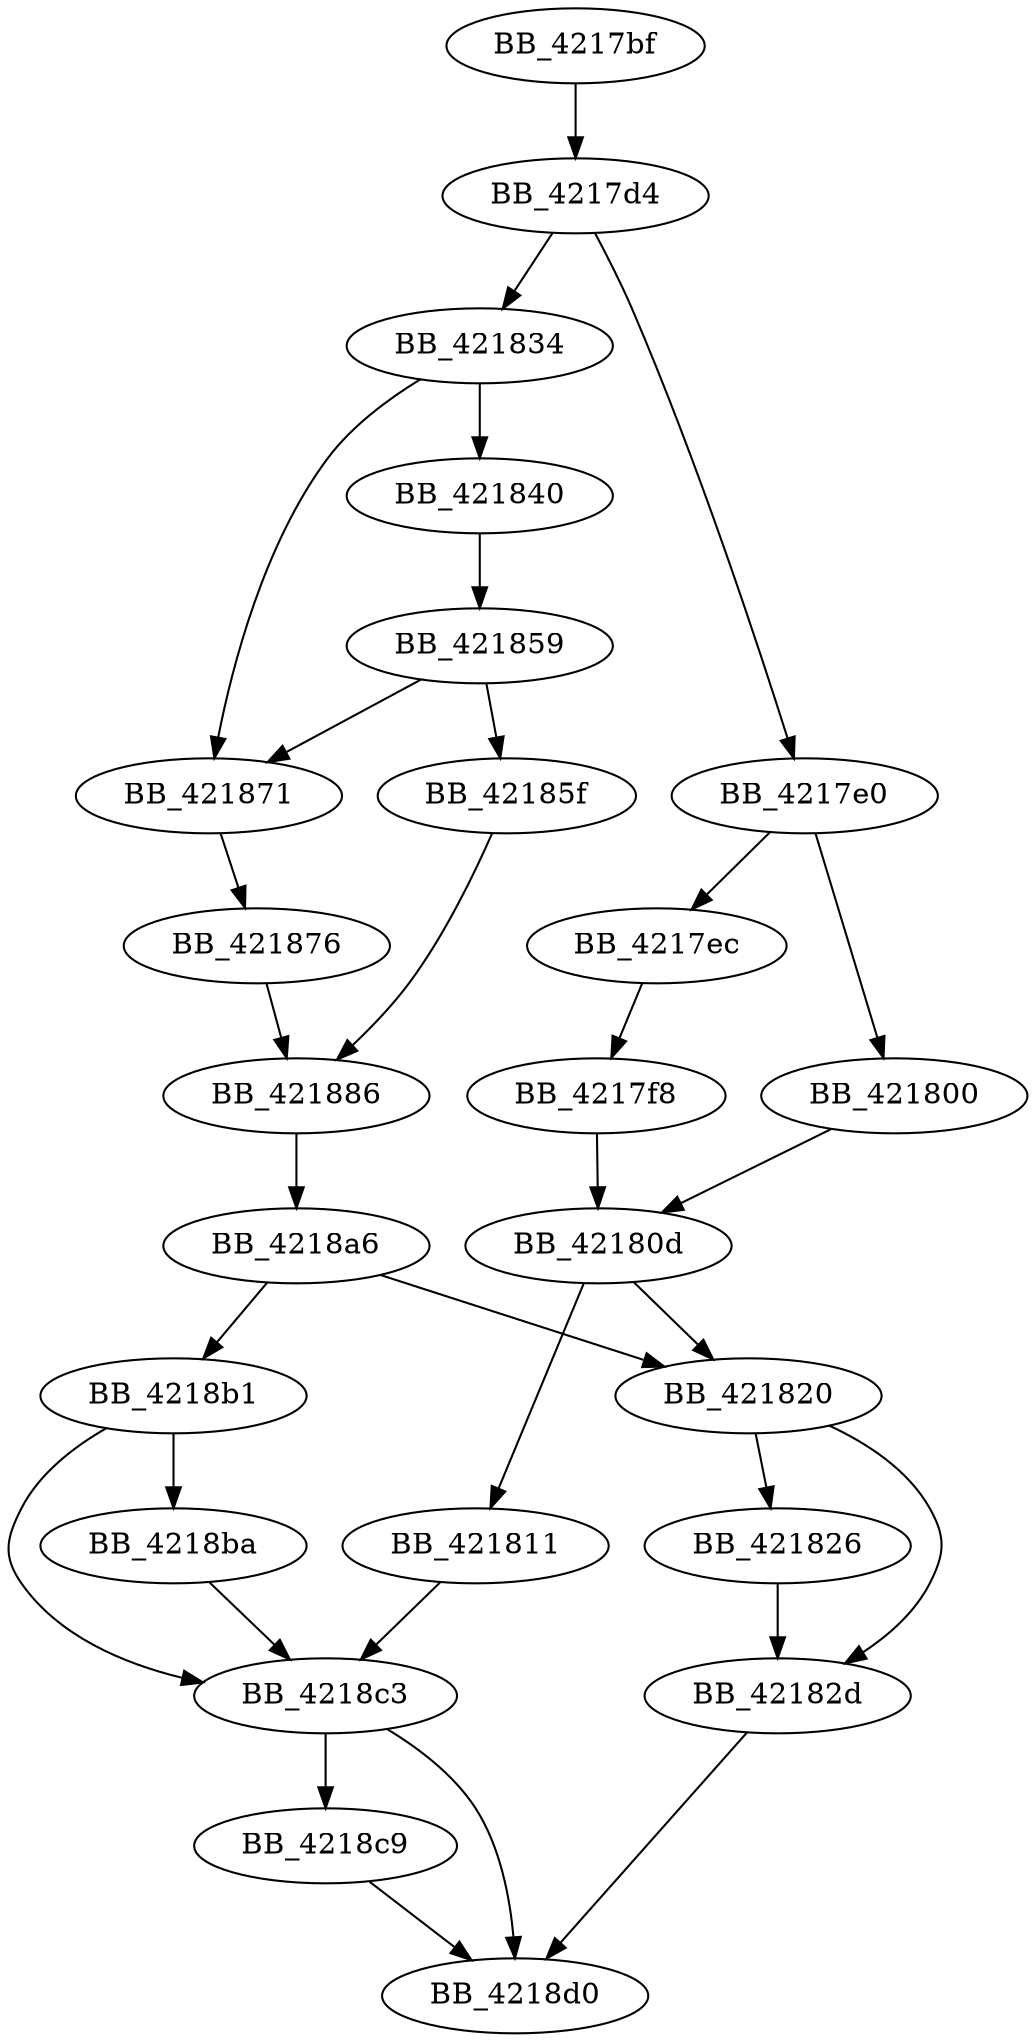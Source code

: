 DiGraph __tolower_l{
BB_4217bf->BB_4217d4
BB_4217d4->BB_4217e0
BB_4217d4->BB_421834
BB_4217e0->BB_4217ec
BB_4217e0->BB_421800
BB_4217ec->BB_4217f8
BB_4217f8->BB_42180d
BB_421800->BB_42180d
BB_42180d->BB_421811
BB_42180d->BB_421820
BB_421811->BB_4218c3
BB_421820->BB_421826
BB_421820->BB_42182d
BB_421826->BB_42182d
BB_42182d->BB_4218d0
BB_421834->BB_421840
BB_421834->BB_421871
BB_421840->BB_421859
BB_421859->BB_42185f
BB_421859->BB_421871
BB_42185f->BB_421886
BB_421871->BB_421876
BB_421876->BB_421886
BB_421886->BB_4218a6
BB_4218a6->BB_421820
BB_4218a6->BB_4218b1
BB_4218b1->BB_4218ba
BB_4218b1->BB_4218c3
BB_4218ba->BB_4218c3
BB_4218c3->BB_4218c9
BB_4218c3->BB_4218d0
BB_4218c9->BB_4218d0
}
